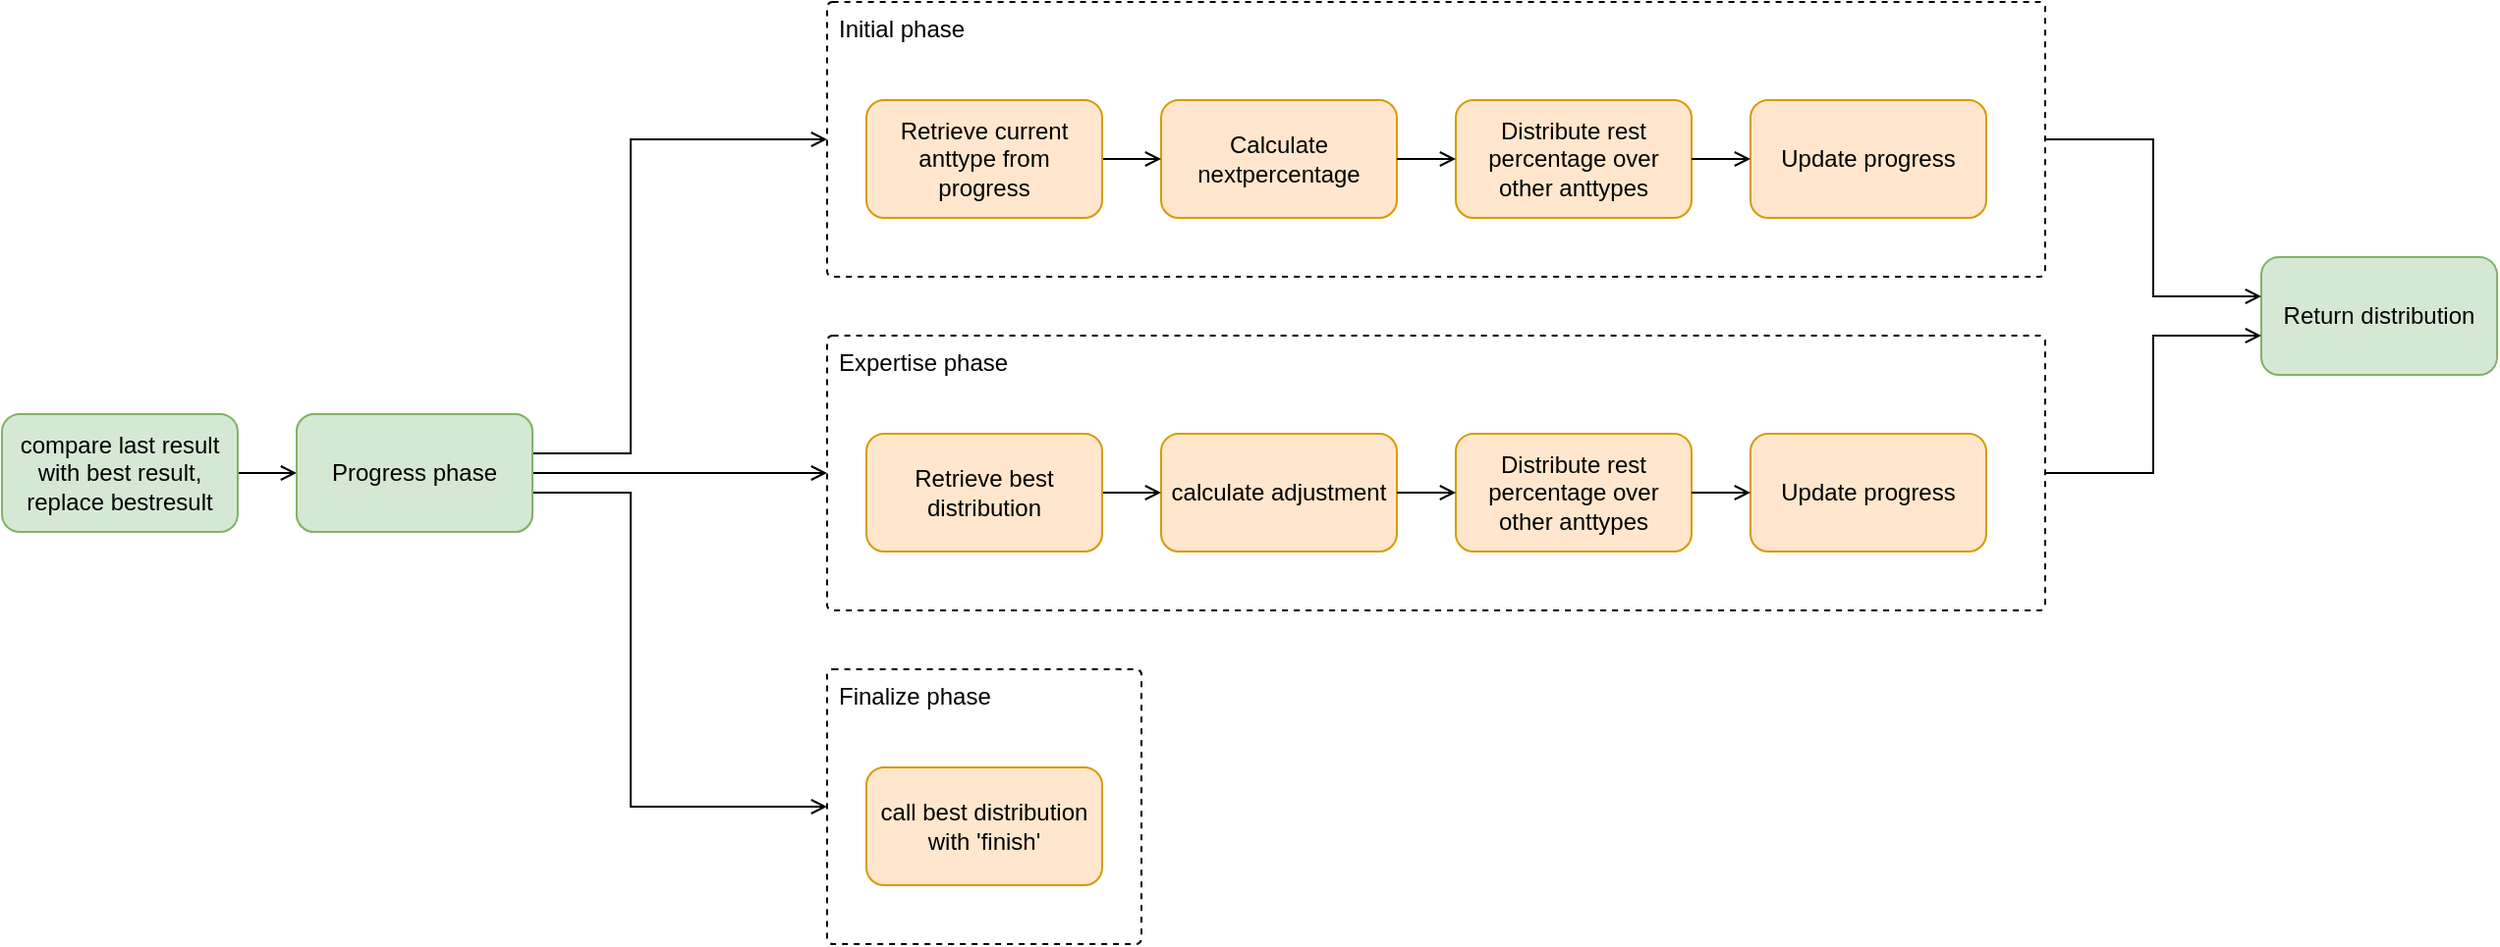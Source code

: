 <mxfile>
    <diagram id="5jFIQgTAEa-CyVOwQkbz" name="Pagina-1">
        <mxGraphModel dx="736" dy="498" grid="1" gridSize="10" guides="1" tooltips="1" connect="1" arrows="1" fold="1" page="1" pageScale="1" pageWidth="1600" pageHeight="900" math="0" shadow="0">
            <root>
                <mxCell id="0"/>
                <mxCell id="1" parent="0"/>
                <mxCell id="MKt9ObUHUKDHQJxFbkKn-37" value="" style="group" parent="1" vertex="1" connectable="0">
                    <mxGeometry x="540" y="460" width="160" height="140" as="geometry"/>
                </mxCell>
                <mxCell id="MKt9ObUHUKDHQJxFbkKn-28" value="Finalize phase" style="rounded=1;whiteSpace=wrap;html=1;arcSize=2;dashed=1;fillColor=none;align=left;verticalAlign=top;spacingLeft=4;" parent="MKt9ObUHUKDHQJxFbkKn-37" vertex="1">
                    <mxGeometry width="160" height="140" as="geometry"/>
                </mxCell>
                <mxCell id="MKt9ObUHUKDHQJxFbkKn-33" value="call best distribution with 'finish'" style="rounded=1;whiteSpace=wrap;html=1;fillColor=#ffe6cc;align=center;strokeColor=#d79b00;spacing=4;" parent="MKt9ObUHUKDHQJxFbkKn-37" vertex="1">
                    <mxGeometry x="20" y="50" width="120" height="60" as="geometry"/>
                </mxCell>
                <mxCell id="MKt9ObUHUKDHQJxFbkKn-40" style="edgeStyle=orthogonalEdgeStyle;rounded=0;orthogonalLoop=1;jettySize=auto;html=1;endArrow=open;endFill=0;" parent="1" source="MKt9ObUHUKDHQJxFbkKn-38" target="MKt9ObUHUKDHQJxFbkKn-1" edge="1">
                    <mxGeometry relative="1" as="geometry">
                        <Array as="points">
                            <mxPoint x="440" y="350"/>
                            <mxPoint x="440" y="190"/>
                        </Array>
                    </mxGeometry>
                </mxCell>
                <mxCell id="MKt9ObUHUKDHQJxFbkKn-41" style="edgeStyle=orthogonalEdgeStyle;rounded=0;orthogonalLoop=1;jettySize=auto;html=1;endArrow=open;endFill=0;" parent="1" source="MKt9ObUHUKDHQJxFbkKn-38" target="MKt9ObUHUKDHQJxFbkKn-19" edge="1">
                    <mxGeometry relative="1" as="geometry"/>
                </mxCell>
                <mxCell id="MKt9ObUHUKDHQJxFbkKn-42" style="edgeStyle=orthogonalEdgeStyle;rounded=0;orthogonalLoop=1;jettySize=auto;html=1;endArrow=open;endFill=0;" parent="1" source="MKt9ObUHUKDHQJxFbkKn-38" target="MKt9ObUHUKDHQJxFbkKn-28" edge="1">
                    <mxGeometry relative="1" as="geometry">
                        <Array as="points">
                            <mxPoint x="440" y="370"/>
                            <mxPoint x="440" y="530"/>
                        </Array>
                    </mxGeometry>
                </mxCell>
                <mxCell id="MKt9ObUHUKDHQJxFbkKn-38" value="Progress phase switch" style="rounded=1;whiteSpace=wrap;html=1;fillColor=#d5e8d4;align=center;strokeColor=#82b366;" parent="1" vertex="1">
                    <mxGeometry x="270" y="330" width="120" height="60" as="geometry"/>
                </mxCell>
                <mxCell id="MKt9ObUHUKDHQJxFbkKn-50" style="edgeStyle=orthogonalEdgeStyle;rounded=0;orthogonalLoop=1;jettySize=auto;html=1;endArrow=open;endFill=0;" parent="1" source="MKt9ObUHUKDHQJxFbkKn-49" target="MKt9ObUHUKDHQJxFbkKn-38" edge="1">
                    <mxGeometry relative="1" as="geometry"/>
                </mxCell>
                <mxCell id="MKt9ObUHUKDHQJxFbkKn-49" value="compare last result with best result, replace bestresult" style="rounded=1;whiteSpace=wrap;html=1;fillColor=#d5e8d4;align=center;strokeColor=#82b366;" parent="1" vertex="1">
                    <mxGeometry x="120" y="330" width="120" height="60" as="geometry"/>
                </mxCell>
                <mxCell id="MKt9ObUHUKDHQJxFbkKn-51" value="" style="group" parent="1" vertex="1" connectable="0">
                    <mxGeometry x="540" y="290" width="620" height="140" as="geometry"/>
                </mxCell>
                <mxCell id="MKt9ObUHUKDHQJxFbkKn-19" value="Expertise phase" style="rounded=1;whiteSpace=wrap;html=1;arcSize=2;dashed=1;fillColor=none;align=left;verticalAlign=top;spacingLeft=4;" parent="MKt9ObUHUKDHQJxFbkKn-51" vertex="1">
                    <mxGeometry width="620" height="140" as="geometry"/>
                </mxCell>
                <mxCell id="MKt9ObUHUKDHQJxFbkKn-20" value="calculate adjustment" style="rounded=1;whiteSpace=wrap;html=1;fillColor=#ffe6cc;align=center;strokeColor=#d79b00;spacing=4;" parent="MKt9ObUHUKDHQJxFbkKn-51" vertex="1">
                    <mxGeometry x="170" y="50" width="120" height="60" as="geometry"/>
                </mxCell>
                <mxCell id="MKt9ObUHUKDHQJxFbkKn-21" value="Distribute rest percentage over other anttypes" style="rounded=1;whiteSpace=wrap;html=1;fillColor=#ffe6cc;align=center;strokeColor=#d79b00;spacing=4;" parent="MKt9ObUHUKDHQJxFbkKn-51" vertex="1">
                    <mxGeometry x="320" y="50" width="120" height="60" as="geometry"/>
                </mxCell>
                <mxCell id="MKt9ObUHUKDHQJxFbkKn-22" style="edgeStyle=orthogonalEdgeStyle;rounded=0;orthogonalLoop=1;jettySize=auto;html=1;endArrow=open;endFill=0;" parent="MKt9ObUHUKDHQJxFbkKn-51" source="MKt9ObUHUKDHQJxFbkKn-20" target="MKt9ObUHUKDHQJxFbkKn-21" edge="1">
                    <mxGeometry as="geometry"/>
                </mxCell>
                <mxCell id="MKt9ObUHUKDHQJxFbkKn-23" style="edgeStyle=orthogonalEdgeStyle;rounded=0;orthogonalLoop=1;jettySize=auto;html=1;endArrow=open;endFill=0;" parent="MKt9ObUHUKDHQJxFbkKn-51" source="MKt9ObUHUKDHQJxFbkKn-24" target="MKt9ObUHUKDHQJxFbkKn-20" edge="1">
                    <mxGeometry as="geometry"/>
                </mxCell>
                <mxCell id="MKt9ObUHUKDHQJxFbkKn-24" value="Retrieve best distribution" style="rounded=1;whiteSpace=wrap;html=1;fillColor=#ffe6cc;align=center;strokeColor=#d79b00;spacing=4;" parent="MKt9ObUHUKDHQJxFbkKn-51" vertex="1">
                    <mxGeometry x="20" y="50" width="120" height="60" as="geometry"/>
                </mxCell>
                <mxCell id="MKt9ObUHUKDHQJxFbkKn-25" value="Update progress" style="rounded=1;whiteSpace=wrap;html=1;fillColor=#ffe6cc;align=center;strokeColor=#d79b00;spacing=4;" parent="MKt9ObUHUKDHQJxFbkKn-51" vertex="1">
                    <mxGeometry x="470" y="50" width="120" height="60" as="geometry"/>
                </mxCell>
                <mxCell id="MKt9ObUHUKDHQJxFbkKn-26" style="edgeStyle=orthogonalEdgeStyle;rounded=0;orthogonalLoop=1;jettySize=auto;html=1;endArrow=open;endFill=0;" parent="MKt9ObUHUKDHQJxFbkKn-51" source="MKt9ObUHUKDHQJxFbkKn-21" target="MKt9ObUHUKDHQJxFbkKn-25" edge="1">
                    <mxGeometry as="geometry"/>
                </mxCell>
                <mxCell id="MKt9ObUHUKDHQJxFbkKn-52" value="" style="group" parent="1" vertex="1" connectable="0">
                    <mxGeometry x="540" y="120" width="620" height="140" as="geometry"/>
                </mxCell>
                <mxCell id="MKt9ObUHUKDHQJxFbkKn-1" value="Initial phase" style="rounded=1;whiteSpace=wrap;html=1;arcSize=2;dashed=1;fillColor=none;align=left;verticalAlign=top;spacingLeft=4;" parent="MKt9ObUHUKDHQJxFbkKn-52" vertex="1">
                    <mxGeometry width="620" height="140" as="geometry"/>
                </mxCell>
                <mxCell id="MKt9ObUHUKDHQJxFbkKn-10" value="Calculate nextpercentage" style="rounded=1;whiteSpace=wrap;html=1;fillColor=#ffe6cc;align=center;strokeColor=#d79b00;spacing=4;" parent="MKt9ObUHUKDHQJxFbkKn-52" vertex="1">
                    <mxGeometry x="170" y="50" width="120" height="60" as="geometry"/>
                </mxCell>
                <mxCell id="MKt9ObUHUKDHQJxFbkKn-11" value="Distribute rest percentage over other anttypes" style="rounded=1;whiteSpace=wrap;html=1;fillColor=#ffe6cc;align=center;strokeColor=#d79b00;spacing=4;" parent="MKt9ObUHUKDHQJxFbkKn-52" vertex="1">
                    <mxGeometry x="320" y="50" width="120" height="60" as="geometry"/>
                </mxCell>
                <mxCell id="MKt9ObUHUKDHQJxFbkKn-14" style="edgeStyle=orthogonalEdgeStyle;rounded=0;orthogonalLoop=1;jettySize=auto;html=1;endArrow=open;endFill=0;" parent="MKt9ObUHUKDHQJxFbkKn-52" source="MKt9ObUHUKDHQJxFbkKn-10" target="MKt9ObUHUKDHQJxFbkKn-11" edge="1">
                    <mxGeometry as="geometry"/>
                </mxCell>
                <mxCell id="MKt9ObUHUKDHQJxFbkKn-13" style="edgeStyle=orthogonalEdgeStyle;rounded=0;orthogonalLoop=1;jettySize=auto;html=1;endArrow=open;endFill=0;" parent="MKt9ObUHUKDHQJxFbkKn-52" source="MKt9ObUHUKDHQJxFbkKn-12" target="MKt9ObUHUKDHQJxFbkKn-10" edge="1">
                    <mxGeometry as="geometry"/>
                </mxCell>
                <mxCell id="MKt9ObUHUKDHQJxFbkKn-12" value="Retrieve current&lt;br&gt;anttype from progress" style="rounded=1;whiteSpace=wrap;html=1;fillColor=#ffe6cc;align=center;strokeColor=#d79b00;spacing=4;" parent="MKt9ObUHUKDHQJxFbkKn-52" vertex="1">
                    <mxGeometry x="20" y="50" width="120" height="60" as="geometry"/>
                </mxCell>
                <mxCell id="MKt9ObUHUKDHQJxFbkKn-15" value="Update progress" style="rounded=1;whiteSpace=wrap;html=1;fillColor=#ffe6cc;align=center;strokeColor=#d79b00;spacing=4;" parent="MKt9ObUHUKDHQJxFbkKn-52" vertex="1">
                    <mxGeometry x="470" y="50" width="120" height="60" as="geometry"/>
                </mxCell>
                <mxCell id="MKt9ObUHUKDHQJxFbkKn-16" style="edgeStyle=orthogonalEdgeStyle;rounded=0;orthogonalLoop=1;jettySize=auto;html=1;endArrow=open;endFill=0;" parent="MKt9ObUHUKDHQJxFbkKn-52" source="MKt9ObUHUKDHQJxFbkKn-11" target="MKt9ObUHUKDHQJxFbkKn-15" edge="1">
                    <mxGeometry as="geometry"/>
                </mxCell>
                <mxCell id="MKt9ObUHUKDHQJxFbkKn-53" value="Return distribution" style="rounded=1;whiteSpace=wrap;html=1;fillColor=#d5e8d4;align=center;strokeColor=#82b366;" parent="1" vertex="1">
                    <mxGeometry x="1270" y="250" width="120" height="60" as="geometry"/>
                </mxCell>
                <mxCell id="MKt9ObUHUKDHQJxFbkKn-54" style="edgeStyle=orthogonalEdgeStyle;rounded=0;orthogonalLoop=1;jettySize=auto;html=1;endArrow=open;endFill=0;" parent="1" source="MKt9ObUHUKDHQJxFbkKn-1" target="MKt9ObUHUKDHQJxFbkKn-53" edge="1">
                    <mxGeometry relative="1" as="geometry">
                        <Array as="points">
                            <mxPoint x="1215" y="190"/>
                            <mxPoint x="1215" y="270"/>
                        </Array>
                    </mxGeometry>
                </mxCell>
                <mxCell id="MKt9ObUHUKDHQJxFbkKn-55" style="edgeStyle=orthogonalEdgeStyle;rounded=0;orthogonalLoop=1;jettySize=auto;html=1;endArrow=open;endFill=0;" parent="1" source="MKt9ObUHUKDHQJxFbkKn-19" target="MKt9ObUHUKDHQJxFbkKn-53" edge="1">
                    <mxGeometry relative="1" as="geometry">
                        <Array as="points">
                            <mxPoint x="1215" y="360"/>
                            <mxPoint x="1215" y="290"/>
                        </Array>
                    </mxGeometry>
                </mxCell>
                <mxCell id="2" value="Progress phase" style="rounded=1;whiteSpace=wrap;html=1;fillColor=#d5e8d4;align=center;strokeColor=#82b366;" vertex="1" parent="1">
                    <mxGeometry x="270" y="330" width="120" height="60" as="geometry"/>
                </mxCell>
            </root>
        </mxGraphModel>
    </diagram>
</mxfile>